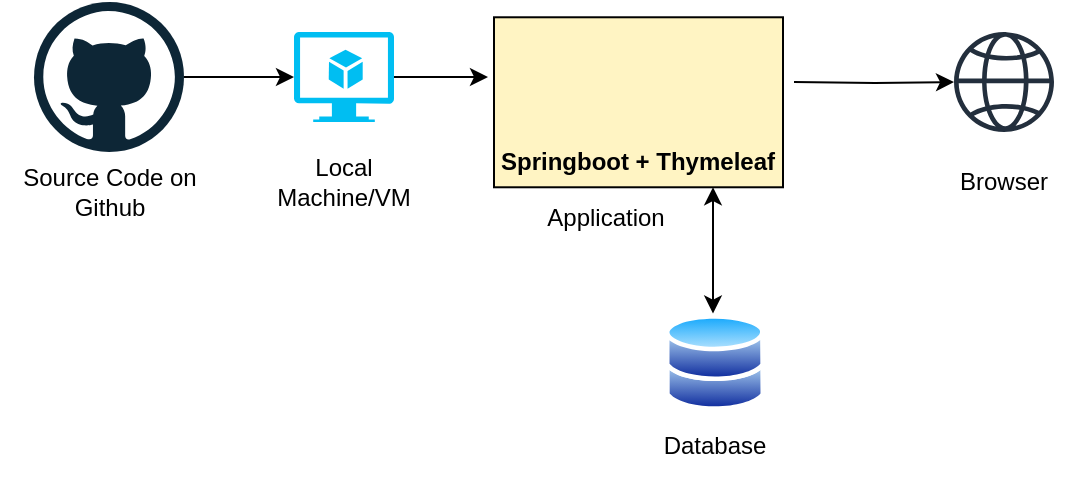 <mxfile version="21.6.5" type="github">
  <diagram name="Page-1" id="Oh12haUS-0P2g4Y5k1XG">
    <mxGraphModel dx="1050" dy="566" grid="1" gridSize="10" guides="1" tooltips="1" connect="1" arrows="1" fold="1" page="1" pageScale="1" pageWidth="827" pageHeight="1169" math="0" shadow="0">
      <root>
        <mxCell id="0" />
        <mxCell id="1" parent="0" />
        <mxCell id="L7o_J_CIeaqoIE181NFn-4" value="" style="edgeStyle=orthogonalEdgeStyle;rounded=0;orthogonalLoop=1;jettySize=auto;html=1;" parent="1" source="L7o_J_CIeaqoIE181NFn-1" target="L7o_J_CIeaqoIE181NFn-3" edge="1">
          <mxGeometry relative="1" as="geometry" />
        </mxCell>
        <mxCell id="L7o_J_CIeaqoIE181NFn-1" value="" style="dashed=0;outlineConnect=0;html=1;align=center;labelPosition=center;verticalLabelPosition=bottom;verticalAlign=top;shape=mxgraph.weblogos.github" parent="1" vertex="1">
          <mxGeometry x="220" y="200" width="75" height="75" as="geometry" />
        </mxCell>
        <mxCell id="L7o_J_CIeaqoIE181NFn-2" value="Source Code on Github" style="text;html=1;strokeColor=none;fillColor=none;align=center;verticalAlign=middle;whiteSpace=wrap;rounded=0;" parent="1" vertex="1">
          <mxGeometry x="203.75" y="280" width="107.5" height="30" as="geometry" />
        </mxCell>
        <mxCell id="L7o_J_CIeaqoIE181NFn-15" style="edgeStyle=orthogonalEdgeStyle;rounded=0;orthogonalLoop=1;jettySize=auto;html=1;" parent="1" source="L7o_J_CIeaqoIE181NFn-3" edge="1">
          <mxGeometry relative="1" as="geometry">
            <mxPoint x="447" y="237.5" as="targetPoint" />
          </mxGeometry>
        </mxCell>
        <mxCell id="L7o_J_CIeaqoIE181NFn-3" value="" style="verticalLabelPosition=bottom;html=1;verticalAlign=top;align=center;strokeColor=none;fillColor=#00BEF2;shape=mxgraph.azure.virtual_machine_feature;pointerEvents=1;" parent="1" vertex="1">
          <mxGeometry x="350" y="215" width="50" height="45" as="geometry" />
        </mxCell>
        <mxCell id="L7o_J_CIeaqoIE181NFn-5" value="Local Machine/VM" style="text;html=1;strokeColor=none;fillColor=none;align=center;verticalAlign=middle;whiteSpace=wrap;rounded=0;" parent="1" vertex="1">
          <mxGeometry x="325" y="275" width="100" height="30" as="geometry" />
        </mxCell>
        <mxCell id="EVjqb6hqpJj4IS2rLbfz-3" style="edgeStyle=orthogonalEdgeStyle;rounded=0;orthogonalLoop=1;jettySize=auto;html=1;startArrow=classic;startFill=1;" parent="1" edge="1">
          <mxGeometry relative="1" as="geometry">
            <mxPoint x="559.5" y="355.8" as="sourcePoint" />
            <mxPoint x="559.5" y="292.618" as="targetPoint" />
          </mxGeometry>
        </mxCell>
        <mxCell id="L7o_J_CIeaqoIE181NFn-7" value="" style="image;aspect=fixed;perimeter=ellipsePerimeter;html=1;align=center;shadow=0;dashed=0;spacingTop=3;image=img/lib/active_directory/databases.svg;" parent="1" vertex="1">
          <mxGeometry x="535.5" y="355.8" width="50" height="49" as="geometry" />
        </mxCell>
        <mxCell id="L7o_J_CIeaqoIE181NFn-19" style="edgeStyle=orthogonalEdgeStyle;rounded=0;orthogonalLoop=1;jettySize=auto;html=1;" parent="1" target="L7o_J_CIeaqoIE181NFn-18" edge="1">
          <mxGeometry relative="1" as="geometry">
            <mxPoint x="600" y="240" as="sourcePoint" />
          </mxGeometry>
        </mxCell>
        <mxCell id="L7o_J_CIeaqoIE181NFn-12" value="Database" style="text;html=1;strokeColor=none;fillColor=none;align=center;verticalAlign=middle;whiteSpace=wrap;rounded=0;" parent="1" vertex="1">
          <mxGeometry x="520" y="406.8" width="81" height="30" as="geometry" />
        </mxCell>
        <mxCell id="L7o_J_CIeaqoIE181NFn-18" value="" style="sketch=0;outlineConnect=0;fontColor=#232F3E;gradientColor=none;fillColor=#232F3D;strokeColor=none;dashed=0;verticalLabelPosition=bottom;verticalAlign=top;align=center;html=1;fontSize=12;fontStyle=0;aspect=fixed;pointerEvents=1;shape=mxgraph.aws4.globe;" parent="1" vertex="1">
          <mxGeometry x="680" y="215" width="50" height="50" as="geometry" />
        </mxCell>
        <mxCell id="L7o_J_CIeaqoIE181NFn-20" value="Browser" style="text;html=1;strokeColor=none;fillColor=none;align=center;verticalAlign=middle;whiteSpace=wrap;rounded=0;" parent="1" vertex="1">
          <mxGeometry x="675" y="275" width="60" height="30" as="geometry" />
        </mxCell>
        <mxCell id="EVjqb6hqpJj4IS2rLbfz-9" value="Application" style="text;html=1;strokeColor=none;fillColor=none;align=center;verticalAlign=middle;whiteSpace=wrap;rounded=0;" parent="1" vertex="1">
          <mxGeometry x="475.5" y="292.64" width="60" height="30" as="geometry" />
        </mxCell>
        <mxCell id="jmZjpLq9ARJQBFL0C9dB-1" value="" style="group" vertex="1" connectable="0" parent="1">
          <mxGeometry x="450" y="207.64" width="144.5" height="87.36" as="geometry" />
        </mxCell>
        <mxCell id="IdnhgxLbtEOynlZ7JZ_J-5" value="" style="rounded=0;whiteSpace=wrap;html=1;gradientColor=none;fillColor=#FFF4C3;" parent="jmZjpLq9ARJQBFL0C9dB-1" vertex="1">
          <mxGeometry width="144.5" height="85" as="geometry" />
        </mxCell>
        <mxCell id="IdnhgxLbtEOynlZ7JZ_J-1" value="" style="shape=image;verticalLabelPosition=bottom;labelBackgroundColor=default;verticalAlign=top;aspect=fixed;imageAspect=0;image=https://miro.medium.com/v2/resize:fit:1400/1*CIHazLUXhBCxiho2mE2glQ.png;" parent="jmZjpLq9ARJQBFL0C9dB-1" vertex="1">
          <mxGeometry x="10" y="7.72" width="51" height="45.76" as="geometry" />
        </mxCell>
        <mxCell id="IdnhgxLbtEOynlZ7JZ_J-4" value="" style="shape=image;verticalLabelPosition=bottom;labelBackgroundColor=default;verticalAlign=top;aspect=fixed;imageAspect=0;image=https://seeklogo.com/images/T/thymeleaf-logo-6E4D42A713-seeklogo.com.png;" parent="jmZjpLq9ARJQBFL0C9dB-1" vertex="1">
          <mxGeometry x="80" y="6.6" width="50" height="50" as="geometry" />
        </mxCell>
        <mxCell id="IdnhgxLbtEOynlZ7JZ_J-6" value="&lt;b&gt;Springboot + Thymeleaf&lt;/b&gt;" style="text;html=1;strokeColor=none;fillColor=none;align=center;verticalAlign=middle;whiteSpace=wrap;rounded=0;" parent="jmZjpLq9ARJQBFL0C9dB-1" vertex="1">
          <mxGeometry x="2.25" y="57.36" width="140" height="30" as="geometry" />
        </mxCell>
      </root>
    </mxGraphModel>
  </diagram>
</mxfile>
